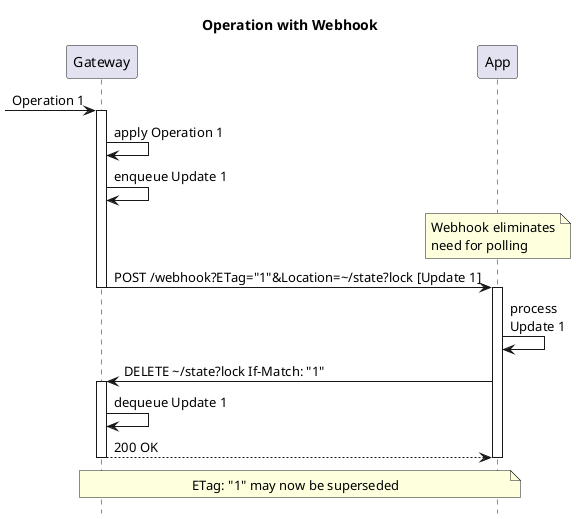 @startuml
'https://plantuml.com/sequence-diagram
!pragma teoz true
hide footbox

title: Operation with Webhook

participant Gateway as gw
participant "App" as app

-> gw ++: Operation 1
gw -> gw: apply Operation 1
gw -> gw: enqueue Update 1
note over app
Webhook eliminates
need for polling
end note
gw -> app ++--: POST /webhook?ETag="1"&Location=\~/state?lock [Update 1]
app -> app: process\nUpdate 1
app -> gw ++: DELETE \~/state?lock If-Match: "1"
gw -> gw: dequeue Update 1
return 200 OK
deactivate app
note across: ETag: "1" may now be superseded

@enduml